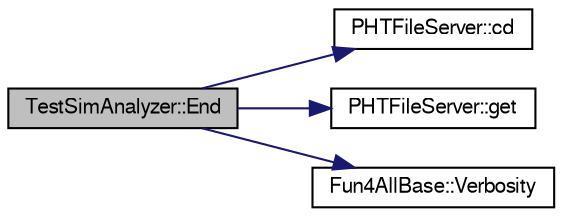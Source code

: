 digraph "TestSimAnalyzer::End"
{
  bgcolor="transparent";
  edge [fontname="FreeSans",fontsize="10",labelfontname="FreeSans",labelfontsize="10"];
  node [fontname="FreeSans",fontsize="10",shape=record];
  rankdir="LR";
  Node1 [label="TestSimAnalyzer::End",height=0.2,width=0.4,color="black", fillcolor="grey75", style="filled" fontcolor="black"];
  Node1 -> Node2 [color="midnightblue",fontsize="10",style="solid",fontname="FreeSans"];
  Node2 [label="PHTFileServer::cd",height=0.2,width=0.4,color="black",URL="$d3/d2b/classPHTFileServer.html#ac4e4f66af63e11c709628712c43c5dc9",tooltip="change to directory of TFile matching filename "];
  Node1 -> Node3 [color="midnightblue",fontsize="10",style="solid",fontname="FreeSans"];
  Node3 [label="PHTFileServer::get",height=0.2,width=0.4,color="black",URL="$d3/d2b/classPHTFileServer.html#a5a3ed7a2a70cc2e38dbe1cb33afe9c2f",tooltip="return reference to class singleton "];
  Node1 -> Node4 [color="midnightblue",fontsize="10",style="solid",fontname="FreeSans"];
  Node4 [label="Fun4AllBase::Verbosity",height=0.2,width=0.4,color="black",URL="$d5/dec/classFun4AllBase.html#a8a5c77a92bdac6bc043476e132379a40",tooltip="Gets the verbosity of this module. "];
}
